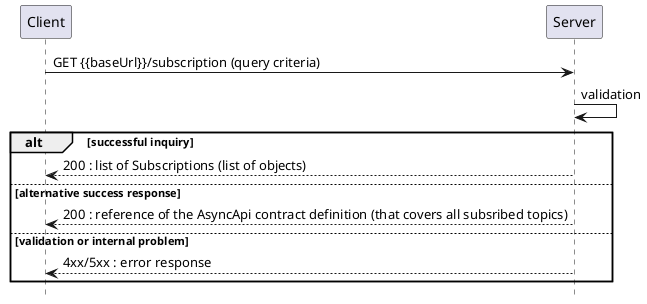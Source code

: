 @startuml

' title Retrieve Topic Subscriptions List

hide footbox

participant Client
participant Server

Client -> Server : GET {{baseUrl}}/subscription (query criteria)


Server -> Server : validation
alt successful inquiry
    Client <-- Server : 200 : list of Subscriptions (list of objects)
else alternative success response
    Client <-- Server : 200 : reference of the AsyncApi contract definition (that covers all subsribed topics)
else validation or internal problem
    Client <-- Server: 4xx/5xx : error response
end
@enduml